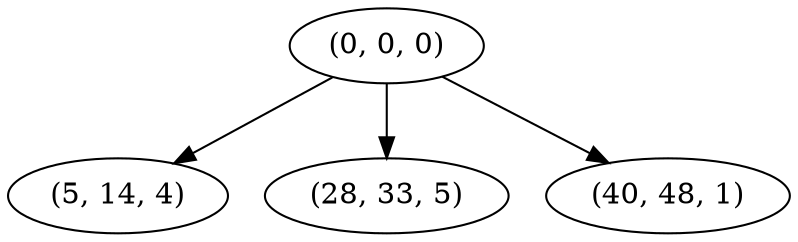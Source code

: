 digraph tree {
    "(0, 0, 0)";
    "(5, 14, 4)";
    "(28, 33, 5)";
    "(40, 48, 1)";
    "(0, 0, 0)" -> "(5, 14, 4)";
    "(0, 0, 0)" -> "(28, 33, 5)";
    "(0, 0, 0)" -> "(40, 48, 1)";
}
